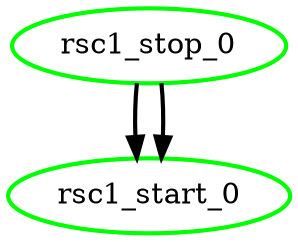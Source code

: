 digraph "g" {
	size = "30,30"
"rsc1_stop_0" [ tooltip="node1" style=bold color="green" fontcolor="black" ]
"rsc1_stop_0" [ tooltip="node2" style=bold color="green" fontcolor="black" ]
"rsc1_start_0" [ tooltip="node1" style=bold color="green" fontcolor="black" ]
"rsc1_stop_0" -> "rsc1_start_0" [ style = bold]
"rsc1_stop_0" -> "rsc1_start_0" [ style = bold]
}
